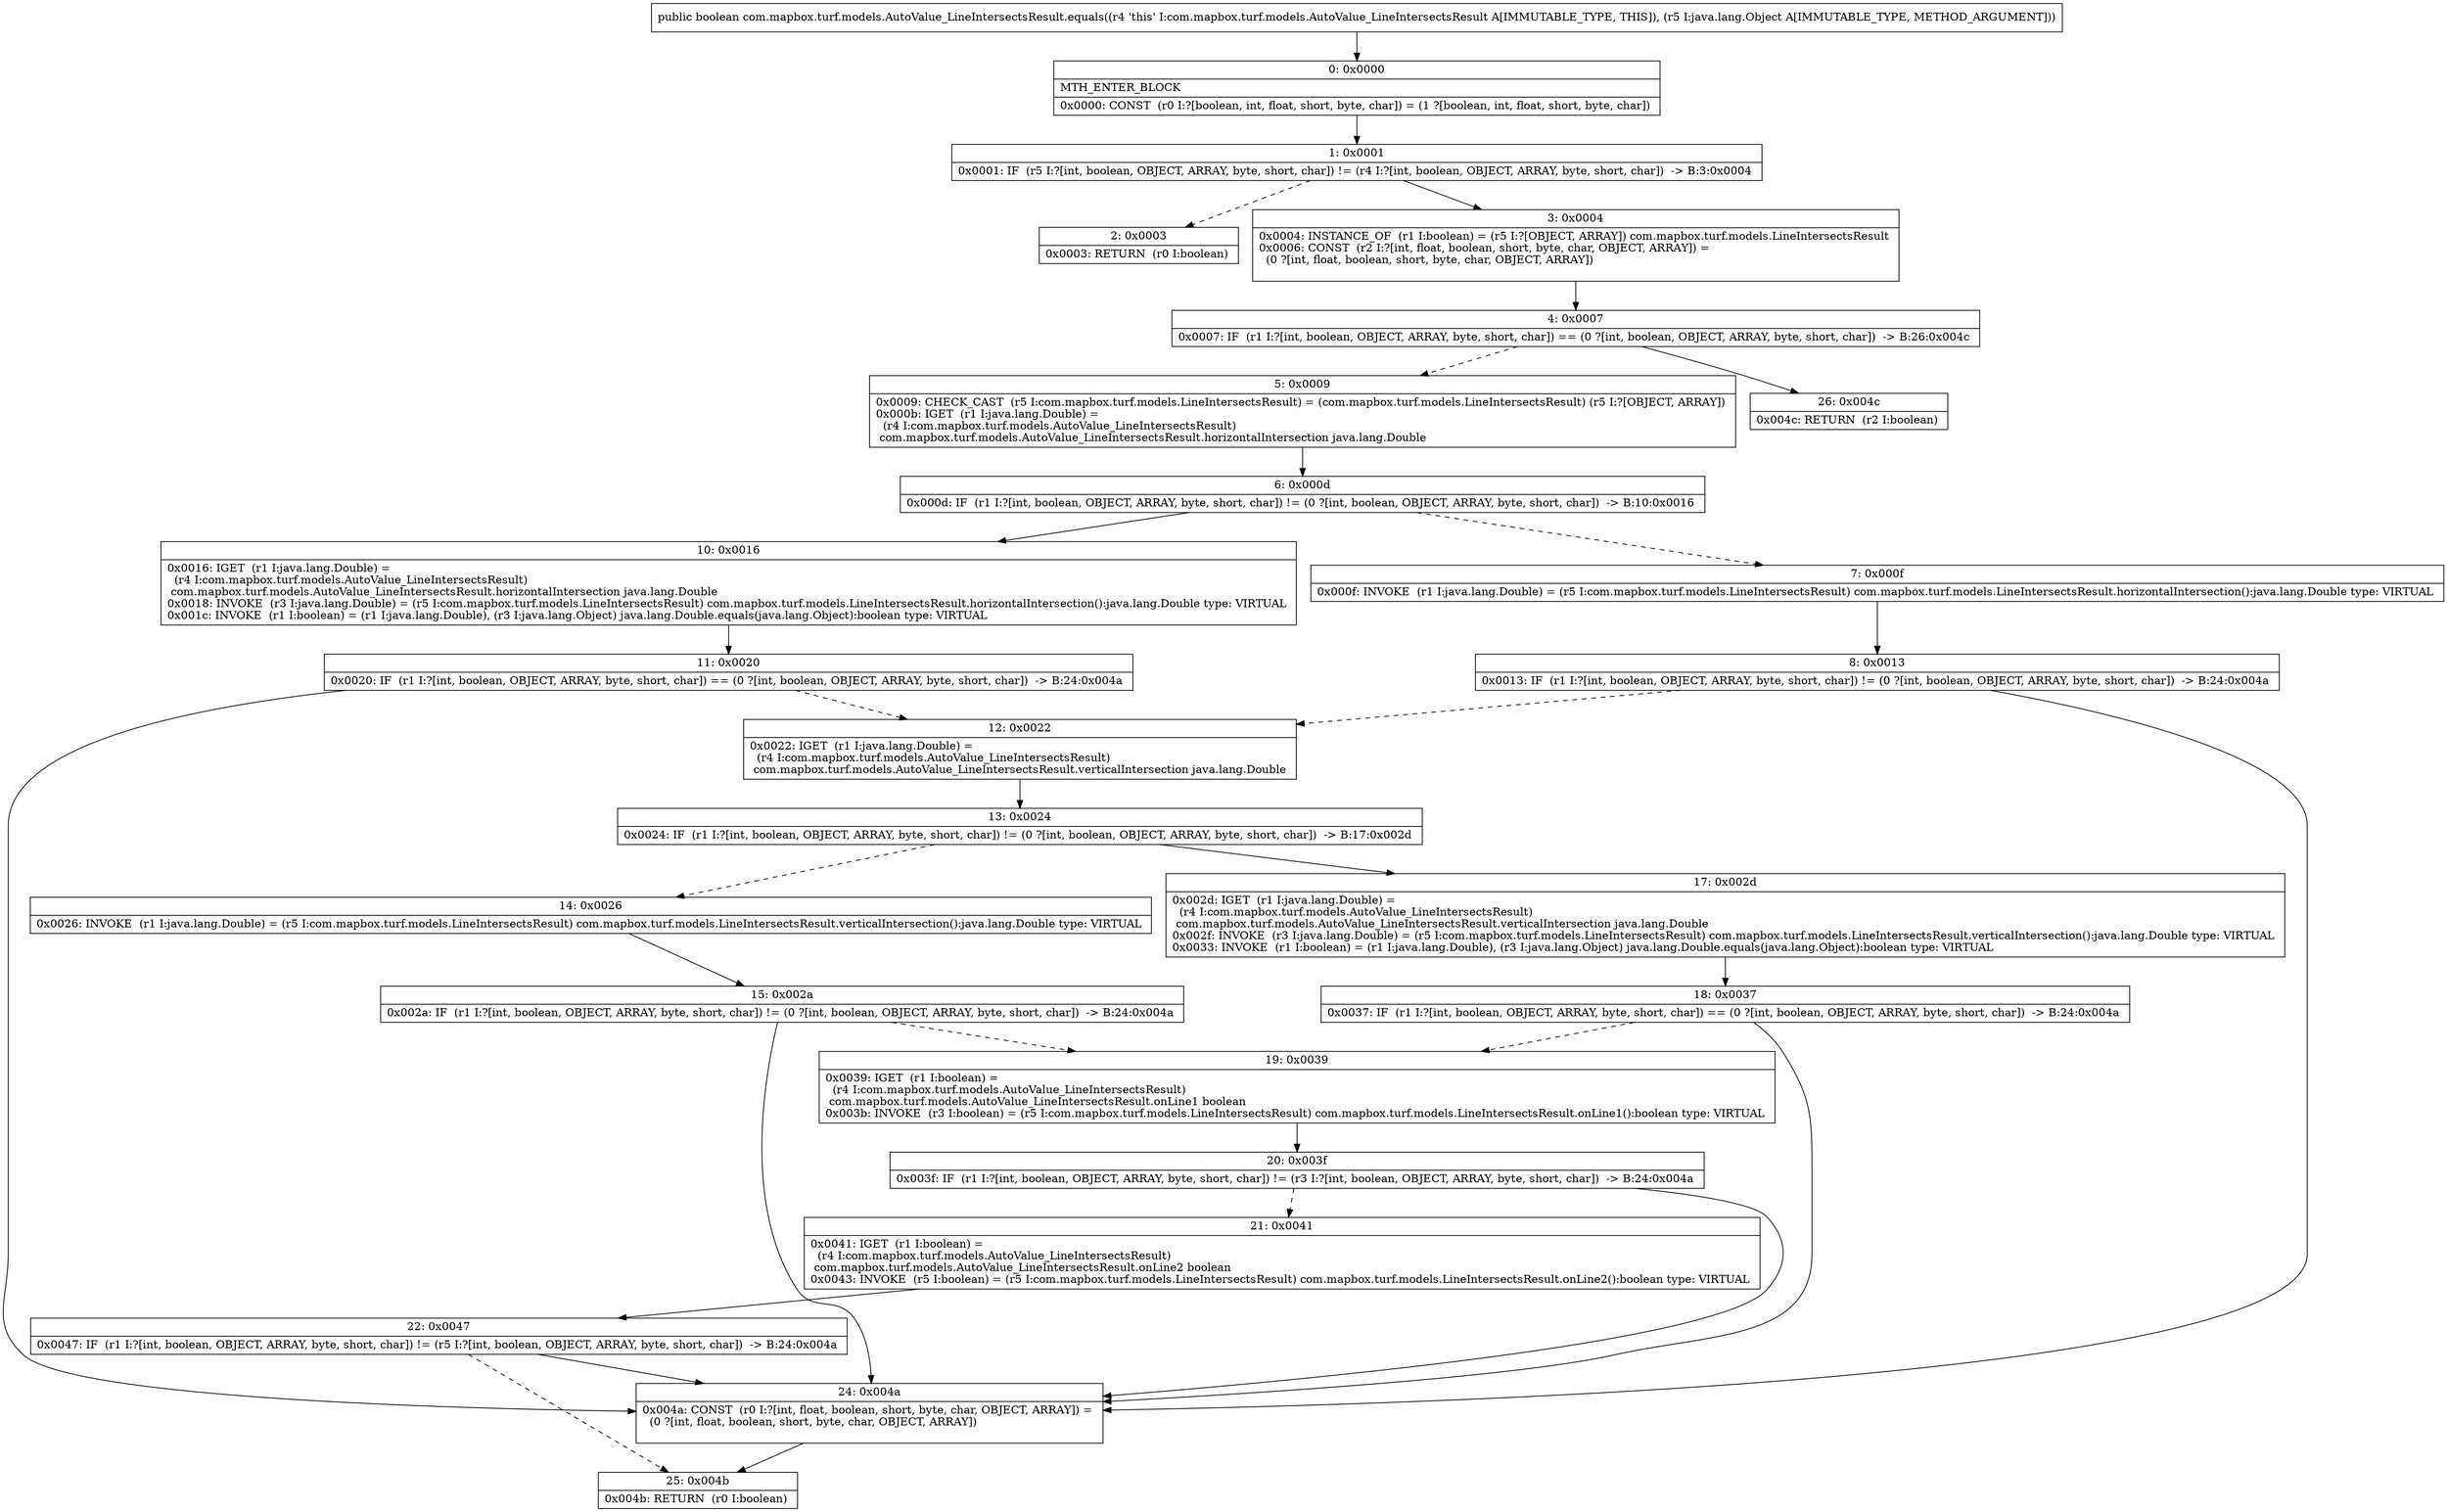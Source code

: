 digraph "CFG forcom.mapbox.turf.models.AutoValue_LineIntersectsResult.equals(Ljava\/lang\/Object;)Z" {
Node_0 [shape=record,label="{0\:\ 0x0000|MTH_ENTER_BLOCK\l|0x0000: CONST  (r0 I:?[boolean, int, float, short, byte, char]) = (1 ?[boolean, int, float, short, byte, char]) \l}"];
Node_1 [shape=record,label="{1\:\ 0x0001|0x0001: IF  (r5 I:?[int, boolean, OBJECT, ARRAY, byte, short, char]) != (r4 I:?[int, boolean, OBJECT, ARRAY, byte, short, char])  \-\> B:3:0x0004 \l}"];
Node_2 [shape=record,label="{2\:\ 0x0003|0x0003: RETURN  (r0 I:boolean) \l}"];
Node_3 [shape=record,label="{3\:\ 0x0004|0x0004: INSTANCE_OF  (r1 I:boolean) = (r5 I:?[OBJECT, ARRAY]) com.mapbox.turf.models.LineIntersectsResult \l0x0006: CONST  (r2 I:?[int, float, boolean, short, byte, char, OBJECT, ARRAY]) = \l  (0 ?[int, float, boolean, short, byte, char, OBJECT, ARRAY])\l \l}"];
Node_4 [shape=record,label="{4\:\ 0x0007|0x0007: IF  (r1 I:?[int, boolean, OBJECT, ARRAY, byte, short, char]) == (0 ?[int, boolean, OBJECT, ARRAY, byte, short, char])  \-\> B:26:0x004c \l}"];
Node_5 [shape=record,label="{5\:\ 0x0009|0x0009: CHECK_CAST  (r5 I:com.mapbox.turf.models.LineIntersectsResult) = (com.mapbox.turf.models.LineIntersectsResult) (r5 I:?[OBJECT, ARRAY]) \l0x000b: IGET  (r1 I:java.lang.Double) = \l  (r4 I:com.mapbox.turf.models.AutoValue_LineIntersectsResult)\l com.mapbox.turf.models.AutoValue_LineIntersectsResult.horizontalIntersection java.lang.Double \l}"];
Node_6 [shape=record,label="{6\:\ 0x000d|0x000d: IF  (r1 I:?[int, boolean, OBJECT, ARRAY, byte, short, char]) != (0 ?[int, boolean, OBJECT, ARRAY, byte, short, char])  \-\> B:10:0x0016 \l}"];
Node_7 [shape=record,label="{7\:\ 0x000f|0x000f: INVOKE  (r1 I:java.lang.Double) = (r5 I:com.mapbox.turf.models.LineIntersectsResult) com.mapbox.turf.models.LineIntersectsResult.horizontalIntersection():java.lang.Double type: VIRTUAL \l}"];
Node_8 [shape=record,label="{8\:\ 0x0013|0x0013: IF  (r1 I:?[int, boolean, OBJECT, ARRAY, byte, short, char]) != (0 ?[int, boolean, OBJECT, ARRAY, byte, short, char])  \-\> B:24:0x004a \l}"];
Node_10 [shape=record,label="{10\:\ 0x0016|0x0016: IGET  (r1 I:java.lang.Double) = \l  (r4 I:com.mapbox.turf.models.AutoValue_LineIntersectsResult)\l com.mapbox.turf.models.AutoValue_LineIntersectsResult.horizontalIntersection java.lang.Double \l0x0018: INVOKE  (r3 I:java.lang.Double) = (r5 I:com.mapbox.turf.models.LineIntersectsResult) com.mapbox.turf.models.LineIntersectsResult.horizontalIntersection():java.lang.Double type: VIRTUAL \l0x001c: INVOKE  (r1 I:boolean) = (r1 I:java.lang.Double), (r3 I:java.lang.Object) java.lang.Double.equals(java.lang.Object):boolean type: VIRTUAL \l}"];
Node_11 [shape=record,label="{11\:\ 0x0020|0x0020: IF  (r1 I:?[int, boolean, OBJECT, ARRAY, byte, short, char]) == (0 ?[int, boolean, OBJECT, ARRAY, byte, short, char])  \-\> B:24:0x004a \l}"];
Node_12 [shape=record,label="{12\:\ 0x0022|0x0022: IGET  (r1 I:java.lang.Double) = \l  (r4 I:com.mapbox.turf.models.AutoValue_LineIntersectsResult)\l com.mapbox.turf.models.AutoValue_LineIntersectsResult.verticalIntersection java.lang.Double \l}"];
Node_13 [shape=record,label="{13\:\ 0x0024|0x0024: IF  (r1 I:?[int, boolean, OBJECT, ARRAY, byte, short, char]) != (0 ?[int, boolean, OBJECT, ARRAY, byte, short, char])  \-\> B:17:0x002d \l}"];
Node_14 [shape=record,label="{14\:\ 0x0026|0x0026: INVOKE  (r1 I:java.lang.Double) = (r5 I:com.mapbox.turf.models.LineIntersectsResult) com.mapbox.turf.models.LineIntersectsResult.verticalIntersection():java.lang.Double type: VIRTUAL \l}"];
Node_15 [shape=record,label="{15\:\ 0x002a|0x002a: IF  (r1 I:?[int, boolean, OBJECT, ARRAY, byte, short, char]) != (0 ?[int, boolean, OBJECT, ARRAY, byte, short, char])  \-\> B:24:0x004a \l}"];
Node_17 [shape=record,label="{17\:\ 0x002d|0x002d: IGET  (r1 I:java.lang.Double) = \l  (r4 I:com.mapbox.turf.models.AutoValue_LineIntersectsResult)\l com.mapbox.turf.models.AutoValue_LineIntersectsResult.verticalIntersection java.lang.Double \l0x002f: INVOKE  (r3 I:java.lang.Double) = (r5 I:com.mapbox.turf.models.LineIntersectsResult) com.mapbox.turf.models.LineIntersectsResult.verticalIntersection():java.lang.Double type: VIRTUAL \l0x0033: INVOKE  (r1 I:boolean) = (r1 I:java.lang.Double), (r3 I:java.lang.Object) java.lang.Double.equals(java.lang.Object):boolean type: VIRTUAL \l}"];
Node_18 [shape=record,label="{18\:\ 0x0037|0x0037: IF  (r1 I:?[int, boolean, OBJECT, ARRAY, byte, short, char]) == (0 ?[int, boolean, OBJECT, ARRAY, byte, short, char])  \-\> B:24:0x004a \l}"];
Node_19 [shape=record,label="{19\:\ 0x0039|0x0039: IGET  (r1 I:boolean) = \l  (r4 I:com.mapbox.turf.models.AutoValue_LineIntersectsResult)\l com.mapbox.turf.models.AutoValue_LineIntersectsResult.onLine1 boolean \l0x003b: INVOKE  (r3 I:boolean) = (r5 I:com.mapbox.turf.models.LineIntersectsResult) com.mapbox.turf.models.LineIntersectsResult.onLine1():boolean type: VIRTUAL \l}"];
Node_20 [shape=record,label="{20\:\ 0x003f|0x003f: IF  (r1 I:?[int, boolean, OBJECT, ARRAY, byte, short, char]) != (r3 I:?[int, boolean, OBJECT, ARRAY, byte, short, char])  \-\> B:24:0x004a \l}"];
Node_21 [shape=record,label="{21\:\ 0x0041|0x0041: IGET  (r1 I:boolean) = \l  (r4 I:com.mapbox.turf.models.AutoValue_LineIntersectsResult)\l com.mapbox.turf.models.AutoValue_LineIntersectsResult.onLine2 boolean \l0x0043: INVOKE  (r5 I:boolean) = (r5 I:com.mapbox.turf.models.LineIntersectsResult) com.mapbox.turf.models.LineIntersectsResult.onLine2():boolean type: VIRTUAL \l}"];
Node_22 [shape=record,label="{22\:\ 0x0047|0x0047: IF  (r1 I:?[int, boolean, OBJECT, ARRAY, byte, short, char]) != (r5 I:?[int, boolean, OBJECT, ARRAY, byte, short, char])  \-\> B:24:0x004a \l}"];
Node_24 [shape=record,label="{24\:\ 0x004a|0x004a: CONST  (r0 I:?[int, float, boolean, short, byte, char, OBJECT, ARRAY]) = \l  (0 ?[int, float, boolean, short, byte, char, OBJECT, ARRAY])\l \l}"];
Node_25 [shape=record,label="{25\:\ 0x004b|0x004b: RETURN  (r0 I:boolean) \l}"];
Node_26 [shape=record,label="{26\:\ 0x004c|0x004c: RETURN  (r2 I:boolean) \l}"];
MethodNode[shape=record,label="{public boolean com.mapbox.turf.models.AutoValue_LineIntersectsResult.equals((r4 'this' I:com.mapbox.turf.models.AutoValue_LineIntersectsResult A[IMMUTABLE_TYPE, THIS]), (r5 I:java.lang.Object A[IMMUTABLE_TYPE, METHOD_ARGUMENT])) }"];
MethodNode -> Node_0;
Node_0 -> Node_1;
Node_1 -> Node_2[style=dashed];
Node_1 -> Node_3;
Node_3 -> Node_4;
Node_4 -> Node_5[style=dashed];
Node_4 -> Node_26;
Node_5 -> Node_6;
Node_6 -> Node_7[style=dashed];
Node_6 -> Node_10;
Node_7 -> Node_8;
Node_8 -> Node_24;
Node_8 -> Node_12[style=dashed];
Node_10 -> Node_11;
Node_11 -> Node_12[style=dashed];
Node_11 -> Node_24;
Node_12 -> Node_13;
Node_13 -> Node_14[style=dashed];
Node_13 -> Node_17;
Node_14 -> Node_15;
Node_15 -> Node_24;
Node_15 -> Node_19[style=dashed];
Node_17 -> Node_18;
Node_18 -> Node_19[style=dashed];
Node_18 -> Node_24;
Node_19 -> Node_20;
Node_20 -> Node_21[style=dashed];
Node_20 -> Node_24;
Node_21 -> Node_22;
Node_22 -> Node_24;
Node_22 -> Node_25[style=dashed];
Node_24 -> Node_25;
}


